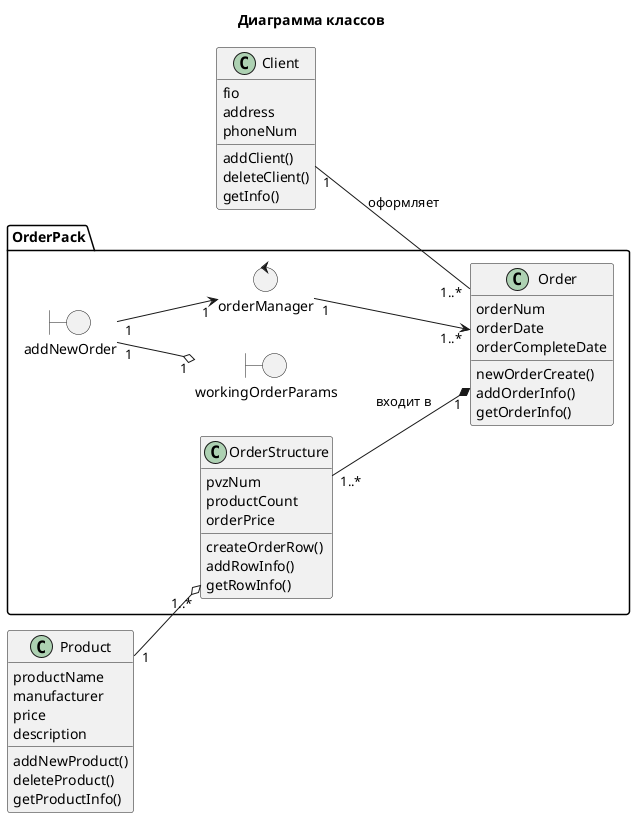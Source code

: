 @startuml class_lab2
title "Диаграмма классов"
left to right direction
allowmixing

class "Client" {
    fio
    address
    phoneNum
    addClient()
    deleteClient()
    getInfo()
} 

class "Product" {
    productName
    manufacturer
    price
    description
    addNewProduct()
    deleteProduct()
    getProductInfo()
}

package "OrderPack" {
    class "Order" {
        orderNum
        orderDate
        orderCompleteDate
        newOrderCreate()
        addOrderInfo()
        getOrderInfo()
    }

    class "OrderStructure" {
        pvzNum
        productCount
        orderPrice
        createOrderRow()
        addRowInfo()
        getRowInfo()
    }

    boundary "workingOrderParams"
    boundary "addNewOrder"
    control "orderManager"
}

Client "1" -- "1..*" Order : оформляет
OrderStructure "1..*" --* "1" Order: входит в
Product "1" --o "1..*" OrderStructure
addNewOrder "1" --o "1" workingOrderParams

addNewOrder "1" --> "1"  orderManager
orderManager "1" --> "1..*" Order
@enduml